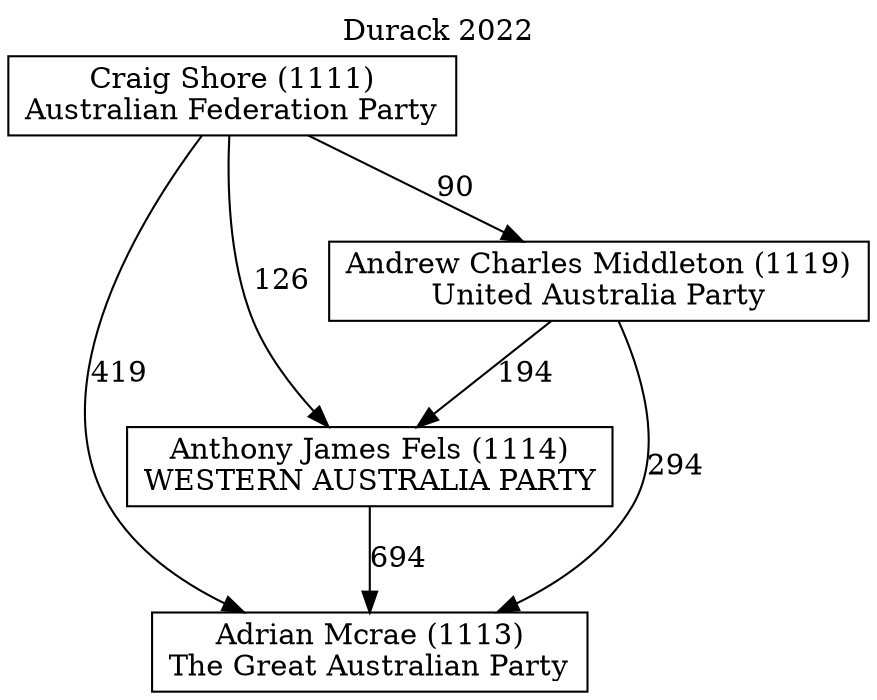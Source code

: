 // House preference flow
digraph "Adrian Mcrae (1113)_Durack_2022" {
	graph [label="Durack 2022" labelloc=t mclimit=2]
	node [shape=box]
	"Adrian Mcrae (1113)" [label="Adrian Mcrae (1113)
The Great Australian Party"]
	"Anthony James Fels (1114)" [label="Anthony James Fels (1114)
WESTERN AUSTRALIA PARTY"]
	"Andrew Charles Middleton (1119)" [label="Andrew Charles Middleton (1119)
United Australia Party"]
	"Craig Shore (1111)" [label="Craig Shore (1111)
Australian Federation Party"]
	"Anthony James Fels (1114)" -> "Adrian Mcrae (1113)" [label=694]
	"Andrew Charles Middleton (1119)" -> "Anthony James Fels (1114)" [label=194]
	"Craig Shore (1111)" -> "Andrew Charles Middleton (1119)" [label=90]
	"Andrew Charles Middleton (1119)" -> "Adrian Mcrae (1113)" [label=294]
	"Craig Shore (1111)" -> "Adrian Mcrae (1113)" [label=419]
	"Craig Shore (1111)" -> "Anthony James Fels (1114)" [label=126]
}
